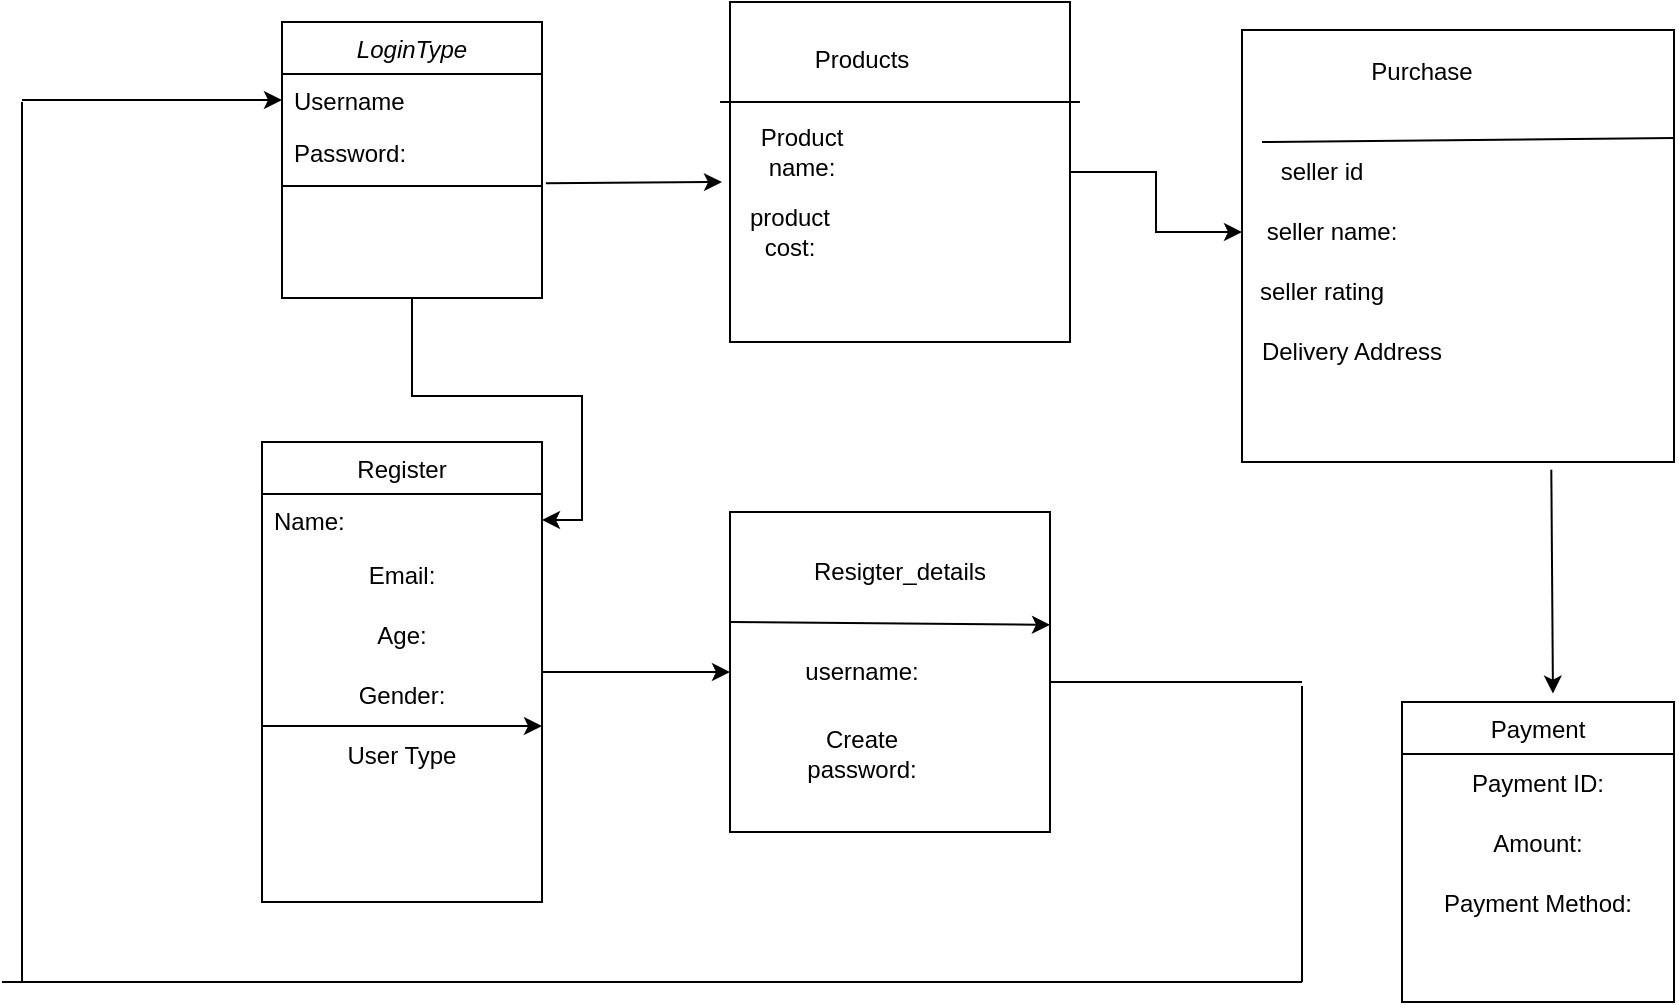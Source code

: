 <mxfile version="24.7.1" type="device">
  <diagram id="C5RBs43oDa-KdzZeNtuy" name="Page-1">
    <mxGraphModel dx="1167" dy="619" grid="1" gridSize="10" guides="1" tooltips="1" connect="1" arrows="1" fold="1" page="1" pageScale="1" pageWidth="827" pageHeight="1169" math="0" shadow="0">
      <root>
        <mxCell id="WIyWlLk6GJQsqaUBKTNV-0" />
        <mxCell id="WIyWlLk6GJQsqaUBKTNV-1" parent="WIyWlLk6GJQsqaUBKTNV-0" />
        <mxCell id="VYY5Oie7WtjhR11YNJsK-101" value="" style="edgeStyle=orthogonalEdgeStyle;rounded=0;orthogonalLoop=1;jettySize=auto;html=1;" edge="1" parent="WIyWlLk6GJQsqaUBKTNV-1" source="zkfFHV4jXpPFQw0GAbJ--0" target="zkfFHV4jXpPFQw0GAbJ--14">
          <mxGeometry relative="1" as="geometry" />
        </mxCell>
        <mxCell id="zkfFHV4jXpPFQw0GAbJ--0" value="LoginType" style="swimlane;fontStyle=2;align=center;verticalAlign=top;childLayout=stackLayout;horizontal=1;startSize=26;horizontalStack=0;resizeParent=1;resizeLast=0;collapsible=1;marginBottom=0;rounded=0;shadow=0;strokeWidth=1;" parent="WIyWlLk6GJQsqaUBKTNV-1" vertex="1">
          <mxGeometry x="190" y="80" width="130" height="138" as="geometry">
            <mxRectangle x="230" y="140" width="160" height="26" as="alternateBounds" />
          </mxGeometry>
        </mxCell>
        <mxCell id="zkfFHV4jXpPFQw0GAbJ--2" value="Username" style="text;align=left;verticalAlign=top;spacingLeft=4;spacingRight=4;overflow=hidden;rotatable=0;points=[[0,0.5],[1,0.5]];portConstraint=eastwest;rounded=0;shadow=0;html=0;" parent="zkfFHV4jXpPFQw0GAbJ--0" vertex="1">
          <mxGeometry y="26" width="130" height="26" as="geometry" />
        </mxCell>
        <mxCell id="VYY5Oie7WtjhR11YNJsK-58" value="Password:" style="text;align=left;verticalAlign=top;spacingLeft=4;spacingRight=4;overflow=hidden;rotatable=0;points=[[0,0.5],[1,0.5]];portConstraint=eastwest;rounded=0;shadow=0;html=0;" vertex="1" parent="zkfFHV4jXpPFQw0GAbJ--0">
          <mxGeometry y="52" width="130" height="26" as="geometry" />
        </mxCell>
        <mxCell id="zkfFHV4jXpPFQw0GAbJ--4" value="" style="line;html=1;strokeWidth=1;align=left;verticalAlign=middle;spacingTop=-1;spacingLeft=3;spacingRight=3;rotatable=0;labelPosition=right;points=[];portConstraint=eastwest;" parent="zkfFHV4jXpPFQw0GAbJ--0" vertex="1">
          <mxGeometry y="78" width="130" height="8" as="geometry" />
        </mxCell>
        <mxCell id="VYY5Oie7WtjhR11YNJsK-54" value="" style="edgeStyle=orthogonalEdgeStyle;rounded=0;orthogonalLoop=1;jettySize=auto;html=1;" edge="1" parent="WIyWlLk6GJQsqaUBKTNV-1" source="zkfFHV4jXpPFQw0GAbJ--13" target="VYY5Oie7WtjhR11YNJsK-8">
          <mxGeometry relative="1" as="geometry" />
        </mxCell>
        <mxCell id="zkfFHV4jXpPFQw0GAbJ--13" value="Register" style="swimlane;fontStyle=0;align=center;verticalAlign=top;childLayout=stackLayout;horizontal=1;startSize=26;horizontalStack=0;resizeParent=1;resizeLast=0;collapsible=1;marginBottom=0;rounded=0;shadow=0;strokeWidth=1;" parent="WIyWlLk6GJQsqaUBKTNV-1" vertex="1">
          <mxGeometry x="180" y="290" width="140" height="230" as="geometry">
            <mxRectangle x="180" y="290" width="170" height="26" as="alternateBounds" />
          </mxGeometry>
        </mxCell>
        <mxCell id="zkfFHV4jXpPFQw0GAbJ--14" value="Name:" style="text;align=left;verticalAlign=top;spacingLeft=4;spacingRight=4;overflow=hidden;rotatable=0;points=[[0,0.5],[1,0.5]];portConstraint=eastwest;" parent="zkfFHV4jXpPFQw0GAbJ--13" vertex="1">
          <mxGeometry y="26" width="140" height="26" as="geometry" />
        </mxCell>
        <mxCell id="VYY5Oie7WtjhR11YNJsK-5" value="Email:" style="text;strokeColor=none;align=center;fillColor=none;html=1;verticalAlign=middle;whiteSpace=wrap;rounded=0;" vertex="1" parent="zkfFHV4jXpPFQw0GAbJ--13">
          <mxGeometry y="52" width="140" height="30" as="geometry" />
        </mxCell>
        <mxCell id="VYY5Oie7WtjhR11YNJsK-6" value="Age:" style="text;strokeColor=none;align=center;fillColor=none;html=1;verticalAlign=middle;whiteSpace=wrap;rounded=0;" vertex="1" parent="zkfFHV4jXpPFQw0GAbJ--13">
          <mxGeometry y="82" width="140" height="30" as="geometry" />
        </mxCell>
        <mxCell id="VYY5Oie7WtjhR11YNJsK-7" value="Gender:" style="text;strokeColor=none;align=center;fillColor=none;html=1;verticalAlign=middle;whiteSpace=wrap;rounded=0;" vertex="1" parent="zkfFHV4jXpPFQw0GAbJ--13">
          <mxGeometry y="112" width="140" height="30" as="geometry" />
        </mxCell>
        <mxCell id="VYY5Oie7WtjhR11YNJsK-36" value="" style="endArrow=classic;html=1;rounded=0;entryX=1;entryY=1;entryDx=0;entryDy=0;exitX=0;exitY=1;exitDx=0;exitDy=0;" edge="1" parent="zkfFHV4jXpPFQw0GAbJ--13" source="VYY5Oie7WtjhR11YNJsK-7" target="VYY5Oie7WtjhR11YNJsK-7">
          <mxGeometry width="50" height="50" relative="1" as="geometry">
            <mxPoint x="15" y="142" as="sourcePoint" />
            <mxPoint x="125" y="142" as="targetPoint" />
          </mxGeometry>
        </mxCell>
        <mxCell id="VYY5Oie7WtjhR11YNJsK-27" value="User Type" style="text;strokeColor=none;align=center;fillColor=none;html=1;verticalAlign=middle;whiteSpace=wrap;rounded=0;" vertex="1" parent="zkfFHV4jXpPFQw0GAbJ--13">
          <mxGeometry y="142" width="140" height="30" as="geometry" />
        </mxCell>
        <mxCell id="VYY5Oie7WtjhR11YNJsK-8" value="" style="whiteSpace=wrap;html=1;aspect=fixed;" vertex="1" parent="WIyWlLk6GJQsqaUBKTNV-1">
          <mxGeometry x="414" y="325" width="160" height="160" as="geometry" />
        </mxCell>
        <mxCell id="VYY5Oie7WtjhR11YNJsK-12" value="" style="edgeStyle=none;orthogonalLoop=1;jettySize=auto;html=1;rounded=0;" edge="1" parent="WIyWlLk6GJQsqaUBKTNV-1">
          <mxGeometry width="80" relative="1" as="geometry">
            <mxPoint x="414" y="380" as="sourcePoint" />
            <mxPoint x="574" y="381.42" as="targetPoint" />
            <Array as="points">
              <mxPoint x="574" y="381.42" />
            </Array>
          </mxGeometry>
        </mxCell>
        <mxCell id="VYY5Oie7WtjhR11YNJsK-14" value="username:" style="text;strokeColor=none;align=center;fillColor=none;html=1;verticalAlign=middle;whiteSpace=wrap;rounded=0;" vertex="1" parent="WIyWlLk6GJQsqaUBKTNV-1">
          <mxGeometry x="450" y="390" width="60" height="30" as="geometry" />
        </mxCell>
        <mxCell id="VYY5Oie7WtjhR11YNJsK-15" value="Create password:" style="text;strokeColor=none;align=center;fillColor=none;html=1;verticalAlign=middle;whiteSpace=wrap;rounded=0;" vertex="1" parent="WIyWlLk6GJQsqaUBKTNV-1">
          <mxGeometry x="450" y="430" width="60" height="32" as="geometry" />
        </mxCell>
        <mxCell id="VYY5Oie7WtjhR11YNJsK-57" value="" style="edgeStyle=orthogonalEdgeStyle;rounded=0;orthogonalLoop=1;jettySize=auto;html=1;" edge="1" parent="WIyWlLk6GJQsqaUBKTNV-1" source="VYY5Oie7WtjhR11YNJsK-16" target="VYY5Oie7WtjhR11YNJsK-45">
          <mxGeometry relative="1" as="geometry" />
        </mxCell>
        <mxCell id="VYY5Oie7WtjhR11YNJsK-16" value="" style="whiteSpace=wrap;html=1;aspect=fixed;" vertex="1" parent="WIyWlLk6GJQsqaUBKTNV-1">
          <mxGeometry x="414" y="70" width="170" height="170" as="geometry" />
        </mxCell>
        <mxCell id="VYY5Oie7WtjhR11YNJsK-24" value="Product name:" style="text;strokeColor=none;align=center;fillColor=none;html=1;verticalAlign=middle;whiteSpace=wrap;rounded=0;" vertex="1" parent="WIyWlLk6GJQsqaUBKTNV-1">
          <mxGeometry x="420" y="130" width="60" height="30" as="geometry" />
        </mxCell>
        <mxCell id="VYY5Oie7WtjhR11YNJsK-33" value="product cost:" style="text;strokeColor=none;align=center;fillColor=none;html=1;verticalAlign=middle;whiteSpace=wrap;rounded=0;" vertex="1" parent="WIyWlLk6GJQsqaUBKTNV-1">
          <mxGeometry x="414" y="170" width="60" height="30" as="geometry" />
        </mxCell>
        <mxCell id="VYY5Oie7WtjhR11YNJsK-38" style="edgeStyle=orthogonalEdgeStyle;rounded=0;orthogonalLoop=1;jettySize=auto;html=1;exitX=0.5;exitY=1;exitDx=0;exitDy=0;" edge="1" parent="WIyWlLk6GJQsqaUBKTNV-1">
          <mxGeometry relative="1" as="geometry">
            <mxPoint x="499" y="370" as="sourcePoint" />
            <mxPoint x="499" y="370" as="targetPoint" />
          </mxGeometry>
        </mxCell>
        <mxCell id="VYY5Oie7WtjhR11YNJsK-39" value="" style="endArrow=none;html=1;rounded=0;entryX=0.976;entryY=0.941;entryDx=0;entryDy=0;entryPerimeter=0;" edge="1" parent="WIyWlLk6GJQsqaUBKTNV-1">
          <mxGeometry width="50" height="50" relative="1" as="geometry">
            <mxPoint x="409.04" y="120.03" as="sourcePoint" />
            <mxPoint x="588.96" y="120.0" as="targetPoint" />
          </mxGeometry>
        </mxCell>
        <mxCell id="VYY5Oie7WtjhR11YNJsK-40" value="" style="whiteSpace=wrap;html=1;aspect=fixed;" vertex="1" parent="WIyWlLk6GJQsqaUBKTNV-1">
          <mxGeometry x="670" y="84" width="216" height="216" as="geometry" />
        </mxCell>
        <mxCell id="VYY5Oie7WtjhR11YNJsK-43" value="" style="endArrow=none;html=1;rounded=0;" edge="1" parent="WIyWlLk6GJQsqaUBKTNV-1" target="VYY5Oie7WtjhR11YNJsK-40">
          <mxGeometry width="50" height="50" relative="1" as="geometry">
            <mxPoint x="670" y="130" as="sourcePoint" />
            <mxPoint x="800" y="130" as="targetPoint" />
          </mxGeometry>
        </mxCell>
        <mxCell id="VYY5Oie7WtjhR11YNJsK-44" value="seller id" style="text;strokeColor=none;align=center;fillColor=none;html=1;verticalAlign=middle;whiteSpace=wrap;rounded=0;" vertex="1" parent="WIyWlLk6GJQsqaUBKTNV-1">
          <mxGeometry x="680" y="140" width="60" height="30" as="geometry" />
        </mxCell>
        <mxCell id="VYY5Oie7WtjhR11YNJsK-45" value="seller name:" style="text;strokeColor=none;align=center;fillColor=none;html=1;verticalAlign=middle;whiteSpace=wrap;rounded=0;" vertex="1" parent="WIyWlLk6GJQsqaUBKTNV-1">
          <mxGeometry x="670" y="170" width="90" height="30" as="geometry" />
        </mxCell>
        <mxCell id="VYY5Oie7WtjhR11YNJsK-46" value="seller rating" style="text;strokeColor=none;align=center;fillColor=none;html=1;verticalAlign=middle;whiteSpace=wrap;rounded=0;" vertex="1" parent="WIyWlLk6GJQsqaUBKTNV-1">
          <mxGeometry x="675" y="200" width="70" height="30" as="geometry" />
        </mxCell>
        <mxCell id="VYY5Oie7WtjhR11YNJsK-50" value="Delivery Address" style="text;strokeColor=none;align=center;fillColor=none;html=1;verticalAlign=middle;whiteSpace=wrap;rounded=0;" vertex="1" parent="WIyWlLk6GJQsqaUBKTNV-1">
          <mxGeometry x="675" y="230" width="100" height="30" as="geometry" />
        </mxCell>
        <mxCell id="VYY5Oie7WtjhR11YNJsK-51" value="Products" style="text;strokeColor=none;align=center;fillColor=none;html=1;verticalAlign=middle;whiteSpace=wrap;rounded=0;" vertex="1" parent="WIyWlLk6GJQsqaUBKTNV-1">
          <mxGeometry x="450" y="84" width="60" height="30" as="geometry" />
        </mxCell>
        <mxCell id="VYY5Oie7WtjhR11YNJsK-65" value="" style="endArrow=none;html=1;rounded=0;" edge="1" parent="WIyWlLk6GJQsqaUBKTNV-1">
          <mxGeometry width="50" height="50" relative="1" as="geometry">
            <mxPoint x="574" y="410" as="sourcePoint" />
            <mxPoint x="700" y="410" as="targetPoint" />
          </mxGeometry>
        </mxCell>
        <mxCell id="VYY5Oie7WtjhR11YNJsK-66" value="" style="endArrow=none;html=1;rounded=0;" edge="1" parent="WIyWlLk6GJQsqaUBKTNV-1">
          <mxGeometry width="50" height="50" relative="1" as="geometry">
            <mxPoint x="700" y="560" as="sourcePoint" />
            <mxPoint x="700" y="412" as="targetPoint" />
          </mxGeometry>
        </mxCell>
        <mxCell id="VYY5Oie7WtjhR11YNJsK-67" value="" style="endArrow=none;html=1;rounded=0;" edge="1" parent="WIyWlLk6GJQsqaUBKTNV-1">
          <mxGeometry width="50" height="50" relative="1" as="geometry">
            <mxPoint x="50" y="560" as="sourcePoint" />
            <mxPoint x="700" y="560" as="targetPoint" />
          </mxGeometry>
        </mxCell>
        <mxCell id="VYY5Oie7WtjhR11YNJsK-69" value="" style="endArrow=none;html=1;rounded=0;" edge="1" parent="WIyWlLk6GJQsqaUBKTNV-1">
          <mxGeometry width="50" height="50" relative="1" as="geometry">
            <mxPoint x="60" y="560" as="sourcePoint" />
            <mxPoint x="60" y="120" as="targetPoint" />
          </mxGeometry>
        </mxCell>
        <mxCell id="VYY5Oie7WtjhR11YNJsK-70" value="" style="endArrow=classic;html=1;rounded=0;entryX=0;entryY=0.5;entryDx=0;entryDy=0;" edge="1" parent="WIyWlLk6GJQsqaUBKTNV-1" target="zkfFHV4jXpPFQw0GAbJ--2">
          <mxGeometry width="50" height="50" relative="1" as="geometry">
            <mxPoint x="60" y="119" as="sourcePoint" />
            <mxPoint x="110" y="74" as="targetPoint" />
          </mxGeometry>
        </mxCell>
        <mxCell id="VYY5Oie7WtjhR11YNJsK-81" value="Purchase" style="text;strokeColor=none;align=center;fillColor=none;html=1;verticalAlign=middle;whiteSpace=wrap;rounded=0;" vertex="1" parent="WIyWlLk6GJQsqaUBKTNV-1">
          <mxGeometry x="730" y="90" width="60" height="30" as="geometry" />
        </mxCell>
        <mxCell id="VYY5Oie7WtjhR11YNJsK-82" value="" style="endArrow=none;html=1;rounded=0;entryX=1;entryY=0.25;entryDx=0;entryDy=0;exitX=0;exitY=0;exitDx=0;exitDy=0;" edge="1" parent="WIyWlLk6GJQsqaUBKTNV-1" source="VYY5Oie7WtjhR11YNJsK-44" target="VYY5Oie7WtjhR11YNJsK-40">
          <mxGeometry width="50" height="50" relative="1" as="geometry">
            <mxPoint x="680" y="150" as="sourcePoint" />
            <mxPoint x="730" y="100" as="targetPoint" />
          </mxGeometry>
        </mxCell>
        <mxCell id="VYY5Oie7WtjhR11YNJsK-83" value="Payment" style="swimlane;fontStyle=0;align=center;verticalAlign=top;childLayout=stackLayout;horizontal=1;startSize=26;horizontalStack=0;resizeParent=1;resizeLast=0;collapsible=1;marginBottom=0;rounded=0;shadow=0;strokeWidth=1;" vertex="1" parent="WIyWlLk6GJQsqaUBKTNV-1">
          <mxGeometry x="750" y="420" width="136" height="150" as="geometry">
            <mxRectangle x="180" y="290" width="170" height="26" as="alternateBounds" />
          </mxGeometry>
        </mxCell>
        <mxCell id="VYY5Oie7WtjhR11YNJsK-91" value="Payment ID:" style="text;strokeColor=none;align=center;fillColor=none;html=1;verticalAlign=middle;whiteSpace=wrap;rounded=0;" vertex="1" parent="VYY5Oie7WtjhR11YNJsK-83">
          <mxGeometry y="26" width="136" height="30" as="geometry" />
        </mxCell>
        <mxCell id="VYY5Oie7WtjhR11YNJsK-93" value="Amount:" style="text;strokeColor=none;align=center;fillColor=none;html=1;verticalAlign=middle;whiteSpace=wrap;rounded=0;" vertex="1" parent="VYY5Oie7WtjhR11YNJsK-83">
          <mxGeometry y="56" width="136" height="30" as="geometry" />
        </mxCell>
        <mxCell id="VYY5Oie7WtjhR11YNJsK-100" value="Payment Method:" style="text;strokeColor=none;align=center;fillColor=none;html=1;verticalAlign=middle;whiteSpace=wrap;rounded=0;" vertex="1" parent="VYY5Oie7WtjhR11YNJsK-83">
          <mxGeometry y="86" width="136" height="30" as="geometry" />
        </mxCell>
        <mxCell id="VYY5Oie7WtjhR11YNJsK-95" value="Resigter_details" style="text;strokeColor=none;align=center;fillColor=none;html=1;verticalAlign=middle;whiteSpace=wrap;rounded=0;" vertex="1" parent="WIyWlLk6GJQsqaUBKTNV-1">
          <mxGeometry x="469" y="340" width="60" height="30" as="geometry" />
        </mxCell>
        <mxCell id="VYY5Oie7WtjhR11YNJsK-97" value="" style="endArrow=classic;html=1;rounded=0;entryX=0.555;entryY=-0.028;entryDx=0;entryDy=0;exitX=0.716;exitY=1.018;exitDx=0;exitDy=0;exitPerimeter=0;entryPerimeter=0;" edge="1" parent="WIyWlLk6GJQsqaUBKTNV-1" source="VYY5Oie7WtjhR11YNJsK-40" target="VYY5Oie7WtjhR11YNJsK-83">
          <mxGeometry width="50" height="50" relative="1" as="geometry">
            <mxPoint x="760" y="310" as="sourcePoint" />
            <mxPoint x="810" y="410" as="targetPoint" />
          </mxGeometry>
        </mxCell>
        <mxCell id="VYY5Oie7WtjhR11YNJsK-99" value="" style="endArrow=classic;html=1;rounded=0;exitX=1.015;exitY=0.333;exitDx=0;exitDy=0;exitPerimeter=0;" edge="1" parent="WIyWlLk6GJQsqaUBKTNV-1" source="zkfFHV4jXpPFQw0GAbJ--4">
          <mxGeometry width="50" height="50" relative="1" as="geometry">
            <mxPoint x="330" y="160" as="sourcePoint" />
            <mxPoint x="410" y="160" as="targetPoint" />
          </mxGeometry>
        </mxCell>
      </root>
    </mxGraphModel>
  </diagram>
</mxfile>
